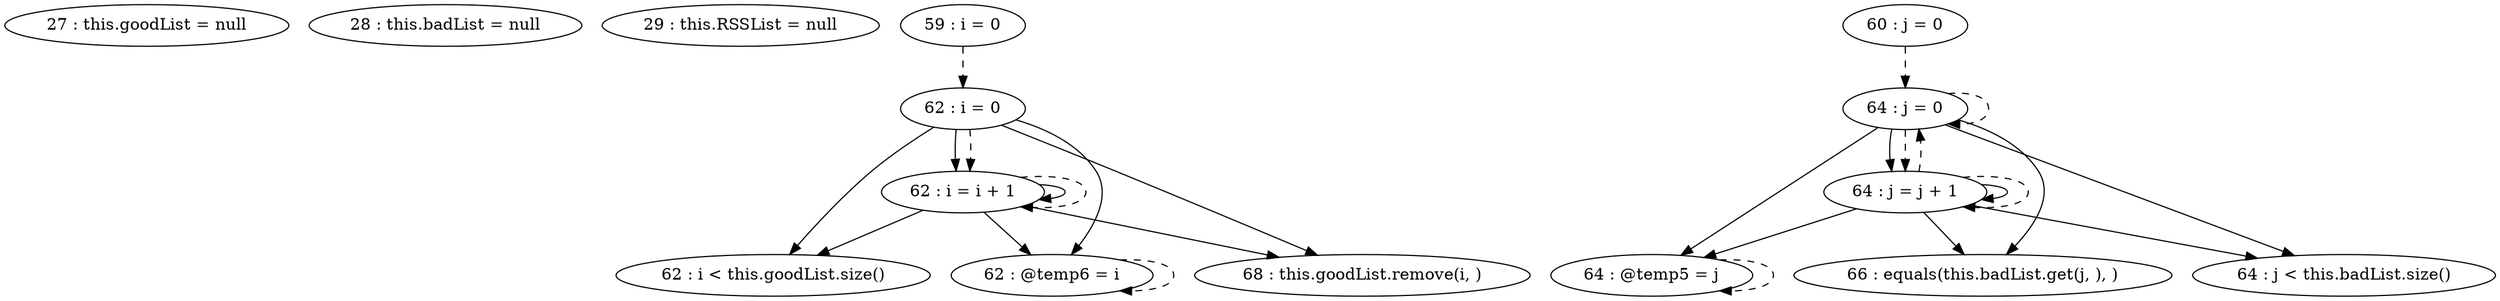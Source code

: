 digraph G {
"27 : this.goodList = null"
"28 : this.badList = null"
"29 : this.RSSList = null"
"59 : i = 0"
"59 : i = 0" -> "62 : i = 0" [style=dashed]
"60 : j = 0"
"60 : j = 0" -> "64 : j = 0" [style=dashed]
"62 : i = 0"
"62 : i = 0" -> "62 : i < this.goodList.size()"
"62 : i = 0" -> "62 : @temp6 = i"
"62 : i = 0" -> "68 : this.goodList.remove(i, )"
"62 : i = 0" -> "62 : i = i + 1"
"62 : i = 0" -> "62 : i = i + 1" [style=dashed]
"62 : i < this.goodList.size()"
"64 : j = 0"
"64 : j = 0" -> "64 : @temp5 = j"
"64 : j = 0" -> "64 : j = j + 1"
"64 : j = 0" -> "66 : equals(this.badList.get(j, ), )"
"64 : j = 0" -> "64 : j < this.badList.size()"
"64 : j = 0" -> "64 : j = j + 1" [style=dashed]
"64 : j = 0" -> "64 : j = 0" [style=dashed]
"64 : j < this.badList.size()"
"66 : equals(this.badList.get(j, ), )"
"62 : @temp6 = i"
"62 : @temp6 = i" -> "62 : @temp6 = i" [style=dashed]
"62 : i = i + 1"
"62 : i = i + 1" -> "62 : i < this.goodList.size()"
"62 : i = i + 1" -> "62 : @temp6 = i"
"62 : i = i + 1" -> "68 : this.goodList.remove(i, )"
"62 : i = i + 1" -> "62 : i = i + 1"
"62 : i = i + 1" -> "62 : i = i + 1" [style=dashed]
"68 : this.goodList.remove(i, )"
"64 : @temp5 = j"
"64 : @temp5 = j" -> "64 : @temp5 = j" [style=dashed]
"64 : j = j + 1"
"64 : j = j + 1" -> "64 : @temp5 = j"
"64 : j = j + 1" -> "64 : j = j + 1"
"64 : j = j + 1" -> "66 : equals(this.badList.get(j, ), )"
"64 : j = j + 1" -> "64 : j < this.badList.size()"
"64 : j = j + 1" -> "64 : j = j + 1" [style=dashed]
"64 : j = j + 1" -> "64 : j = 0" [style=dashed]
}